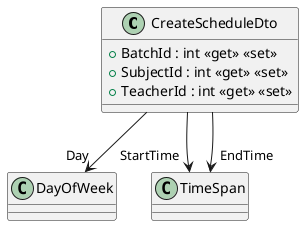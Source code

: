 @startuml
class CreateScheduleDto {
    + BatchId : int <<get>> <<set>>
    + SubjectId : int <<get>> <<set>>
    + TeacherId : int <<get>> <<set>>
}
CreateScheduleDto --> "Day" DayOfWeek
CreateScheduleDto --> "StartTime" TimeSpan
CreateScheduleDto --> "EndTime" TimeSpan
@enduml
